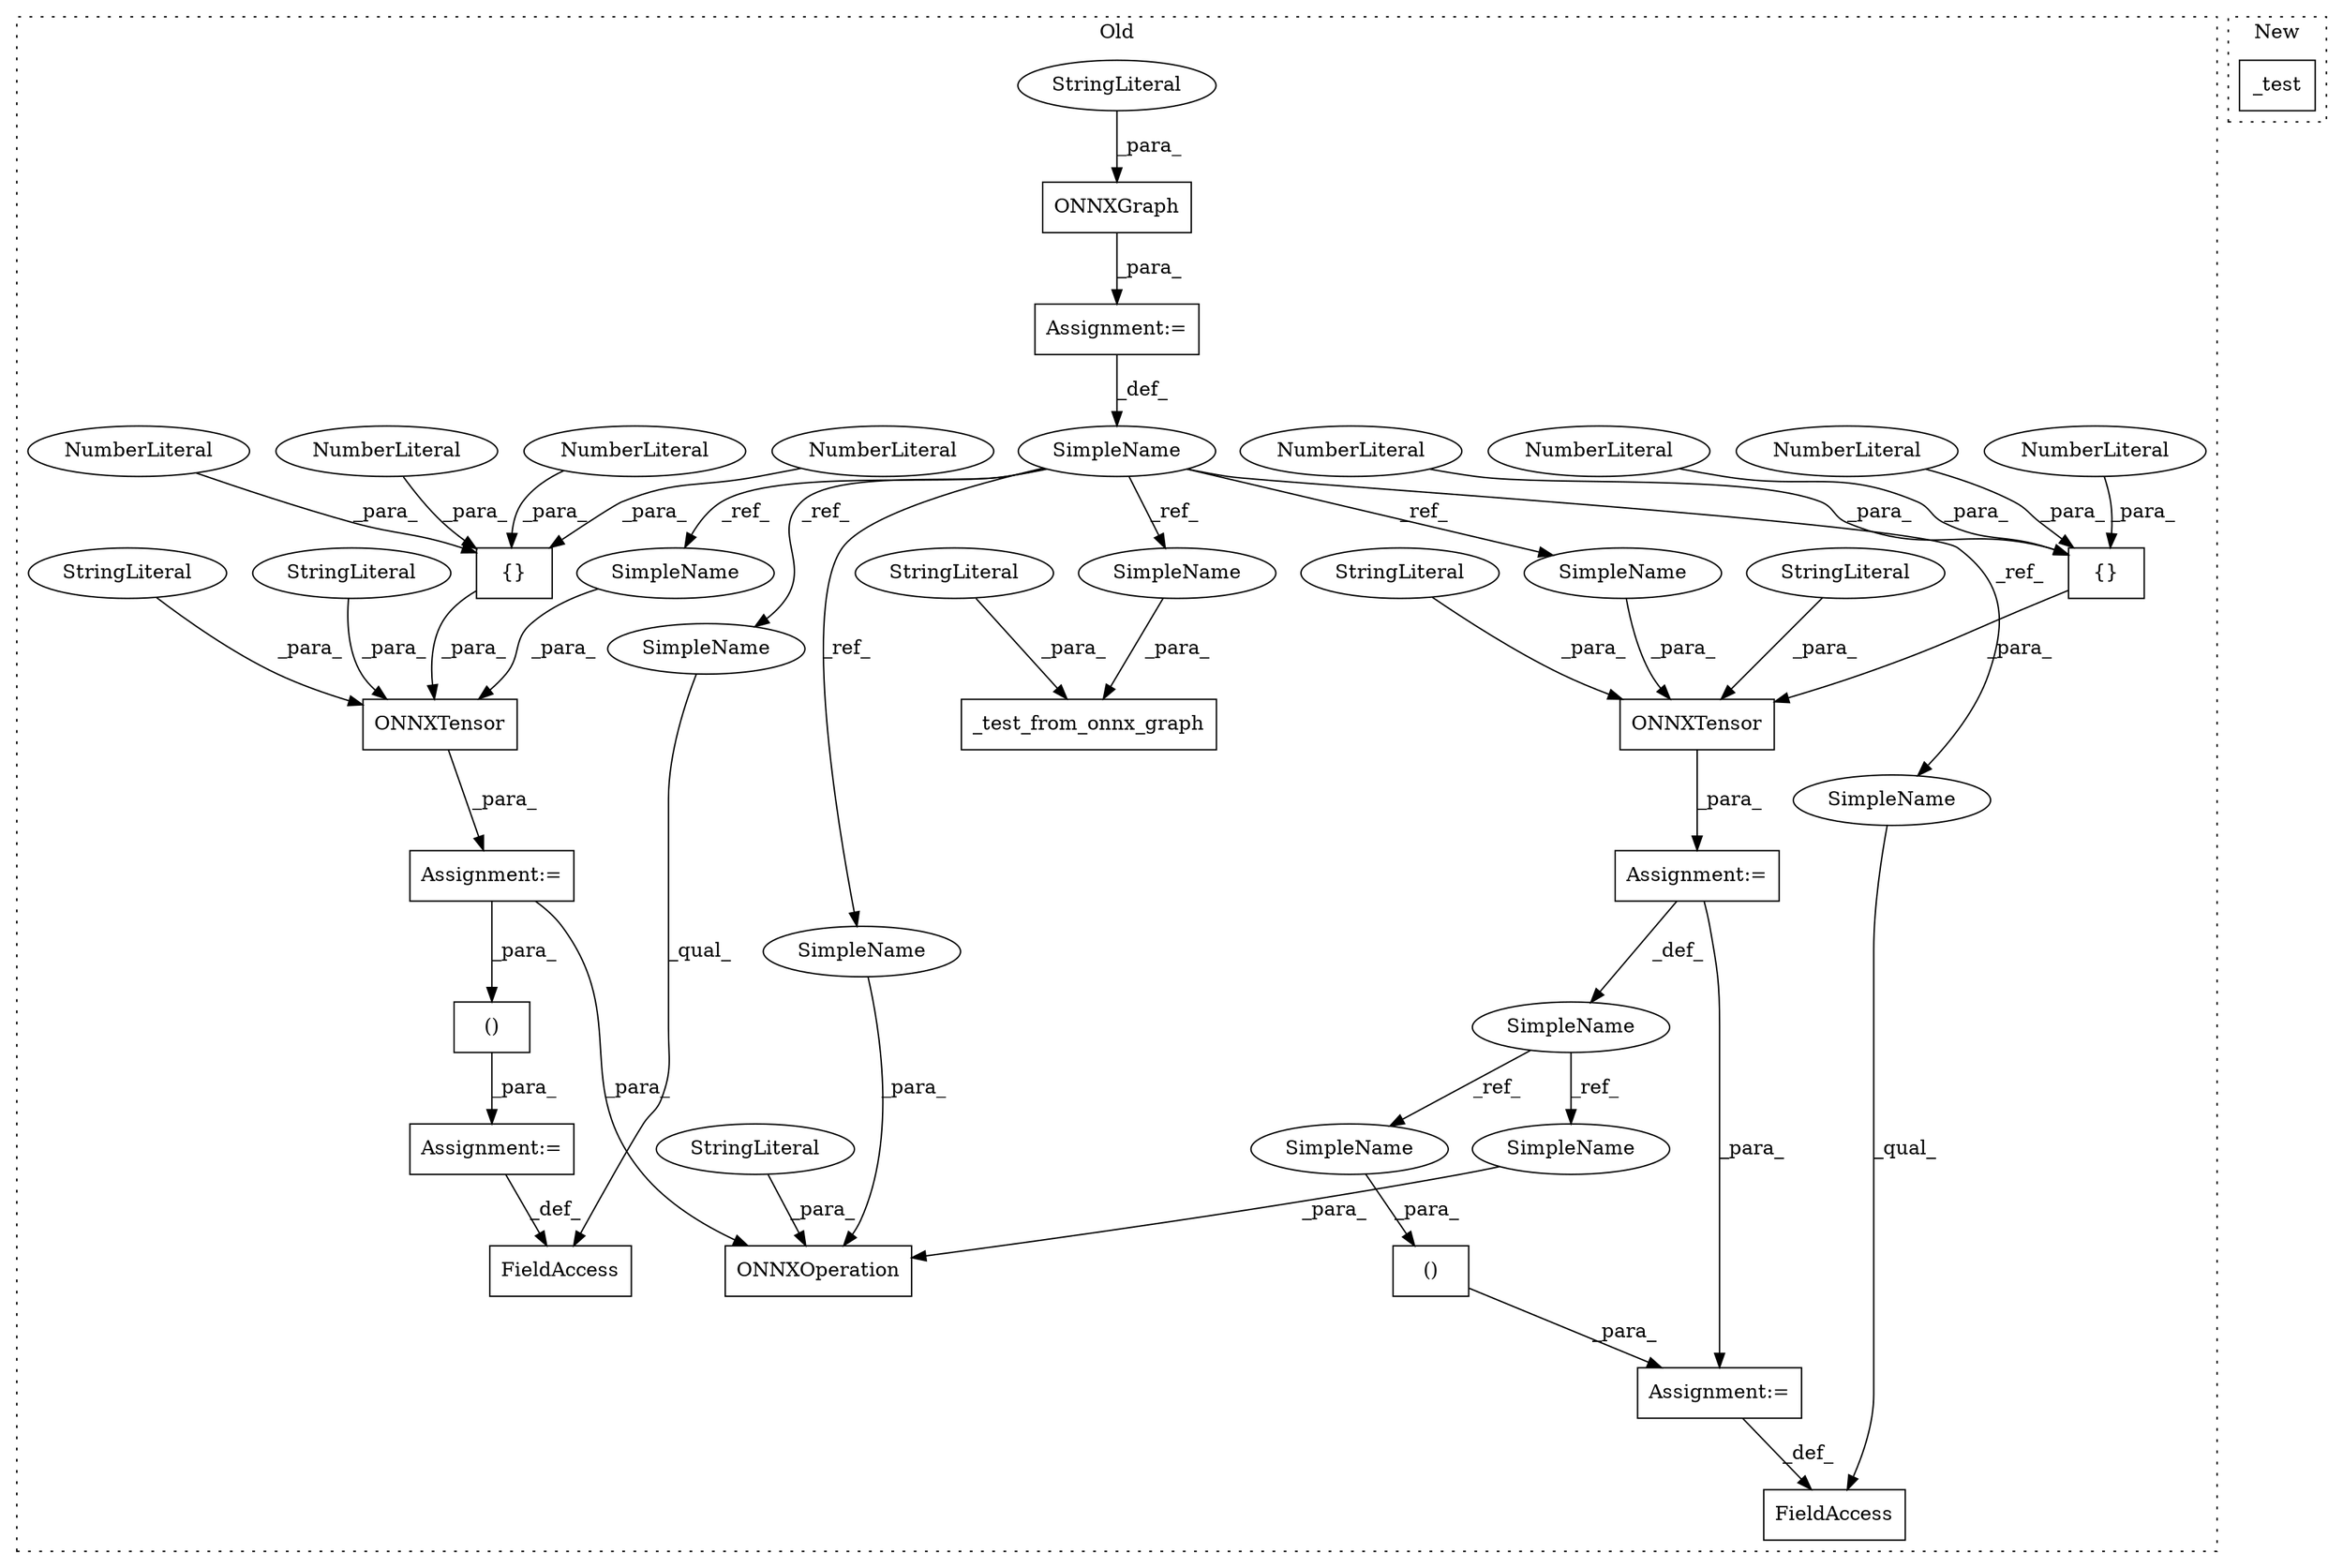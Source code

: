 digraph G {
subgraph cluster0 {
1 [label="ONNXOperation" a="32" s="18467,18513" l="14,1" shape="box"];
3 [label="{}" a="4" s="18392,18400" l="1,1" shape="box"];
4 [label="()" a="106" s="18534" l="15" shape="box"];
5 [label="{}" a="4" s="18444,18452" l="1,1" shape="box"];
6 [label="()" a="106" s="18571" l="25" shape="box"];
7 [label="NumberLiteral" a="34" s="18399" l="1" shape="ellipse"];
8 [label="NumberLiteral" a="34" s="18445" l="1" shape="ellipse"];
9 [label="NumberLiteral" a="34" s="18449" l="1" shape="ellipse"];
10 [label="NumberLiteral" a="34" s="18447" l="1" shape="ellipse"];
11 [label="NumberLiteral" a="34" s="18393" l="1" shape="ellipse"];
12 [label="NumberLiteral" a="34" s="18451" l="1" shape="ellipse"];
13 [label="NumberLiteral" a="34" s="18397" l="1" shape="ellipse"];
14 [label="NumberLiteral" a="34" s="18395" l="1" shape="ellipse"];
15 [label="SimpleName" a="42" s="18416" l="1" shape="ellipse"];
16 [label="ONNXGraph" a="32" s="18281,18305" l="10,1" shape="box"];
17 [label="_test_from_onnx_graph" a="32" s="18608,18638" l="22,1" shape="box"];
18 [label="SimpleName" a="42" s="18279" l="1" shape="ellipse"];
19 [label="StringLiteral" a="45" s="18483" l="6" shape="ellipse"];
20 [label="StringLiteral" a="45" s="18632" l="6" shape="ellipse"];
21 [label="StringLiteral" a="45" s="18291" l="14" shape="ellipse"];
22 [label="FieldAccess" a="22" s="18520" l="8" shape="box"];
23 [label="FieldAccess" a="22" s="18556" l="9" shape="box"];
24 [label="Assignment:=" a="7" s="18280" l="1" shape="box"];
25 [label="Assignment:=" a="7" s="18565" l="6" shape="box"];
26 [label="Assignment:=" a="7" s="18417" l="1" shape="box"];
27 [label="Assignment:=" a="7" s="18365" l="1" shape="box"];
28 [label="Assignment:=" a="7" s="18528" l="6" shape="box"];
29 [label="ONNXTensor" a="32" s="18418,18460" l="11,1" shape="box"];
30 [label="StringLiteral" a="45" s="18454" l="6" shape="ellipse"];
31 [label="StringLiteral" a="45" s="18431" l="3" shape="ellipse"];
32 [label="ONNXTensor" a="32" s="18366,18409" l="11,1" shape="box"];
33 [label="StringLiteral" a="45" s="18402" l="7" shape="ellipse"];
34 [label="StringLiteral" a="45" s="18379" l="3" shape="ellipse"];
35 [label="SimpleName" a="42" s="18512" l="1" shape="ellipse"];
36 [label="SimpleName" a="42" s="18595" l="1" shape="ellipse"];
37 [label="SimpleName" a="42" s="18556" l="1" shape="ellipse"];
38 [label="SimpleName" a="42" s="18520" l="1" shape="ellipse"];
39 [label="SimpleName" a="42" s="18481" l="1" shape="ellipse"];
40 [label="SimpleName" a="42" s="18377" l="1" shape="ellipse"];
41 [label="SimpleName" a="42" s="18630" l="1" shape="ellipse"];
42 [label="SimpleName" a="42" s="18429" l="1" shape="ellipse"];
label = "Old";
style="dotted";
}
subgraph cluster1 {
2 [label="_test" a="32" s="20327,20368" l="6,1" shape="box"];
label = "New";
style="dotted";
}
3 -> 32 [label="_para_"];
4 -> 28 [label="_para_"];
5 -> 29 [label="_para_"];
6 -> 25 [label="_para_"];
7 -> 3 [label="_para_"];
8 -> 5 [label="_para_"];
9 -> 5 [label="_para_"];
10 -> 5 [label="_para_"];
11 -> 3 [label="_para_"];
12 -> 5 [label="_para_"];
13 -> 3 [label="_para_"];
14 -> 3 [label="_para_"];
15 -> 36 [label="_ref_"];
15 -> 35 [label="_ref_"];
16 -> 24 [label="_para_"];
18 -> 39 [label="_ref_"];
18 -> 37 [label="_ref_"];
18 -> 40 [label="_ref_"];
18 -> 38 [label="_ref_"];
18 -> 41 [label="_ref_"];
18 -> 42 [label="_ref_"];
19 -> 1 [label="_para_"];
20 -> 17 [label="_para_"];
21 -> 16 [label="_para_"];
24 -> 18 [label="_def_"];
25 -> 23 [label="_def_"];
26 -> 25 [label="_para_"];
26 -> 15 [label="_def_"];
27 -> 1 [label="_para_"];
27 -> 4 [label="_para_"];
28 -> 22 [label="_def_"];
29 -> 26 [label="_para_"];
30 -> 29 [label="_para_"];
31 -> 29 [label="_para_"];
32 -> 27 [label="_para_"];
33 -> 32 [label="_para_"];
34 -> 32 [label="_para_"];
35 -> 1 [label="_para_"];
36 -> 6 [label="_para_"];
37 -> 23 [label="_qual_"];
38 -> 22 [label="_qual_"];
39 -> 1 [label="_para_"];
40 -> 32 [label="_para_"];
41 -> 17 [label="_para_"];
42 -> 29 [label="_para_"];
}